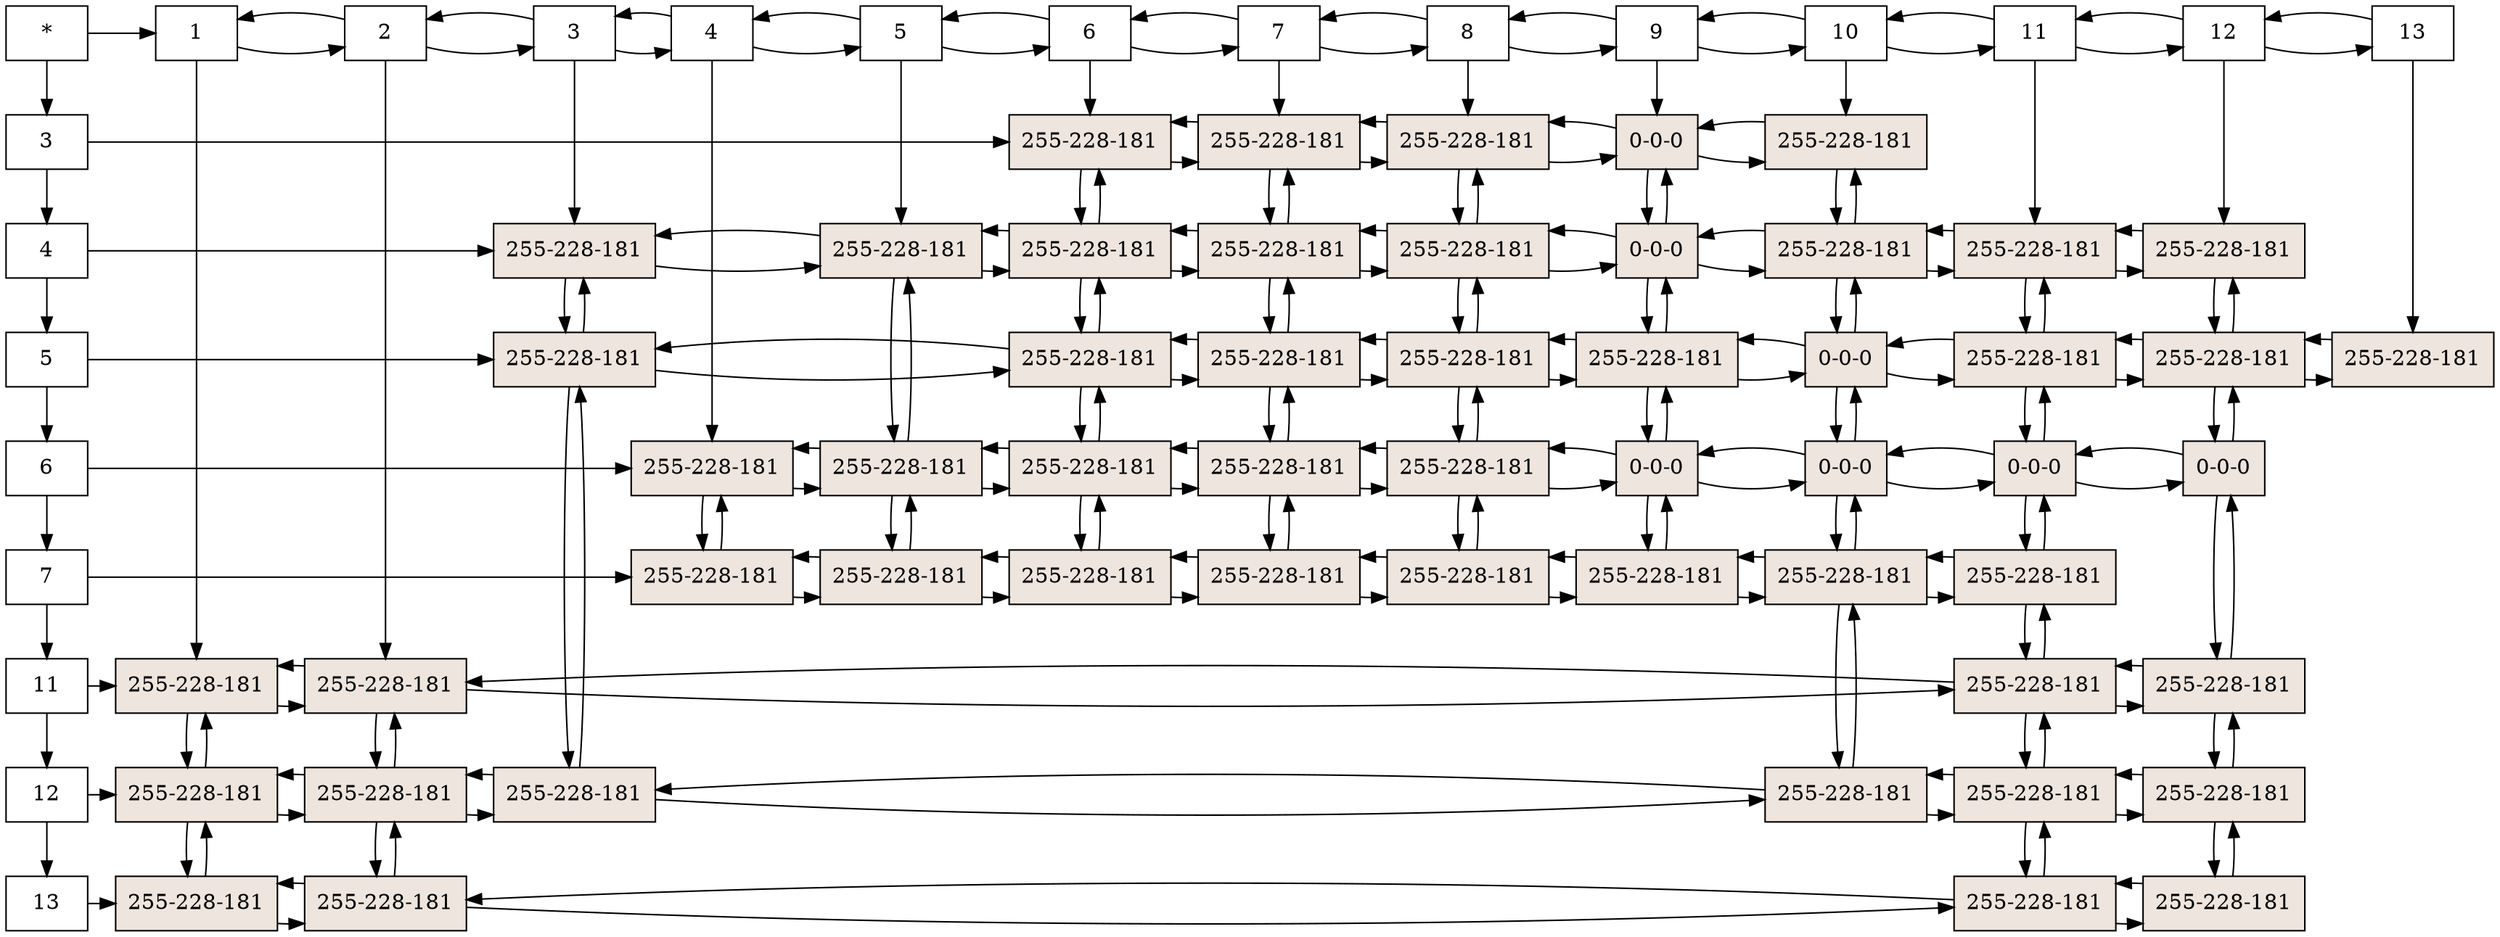 digraph G{
node [shape = box] 
raiz[label="*"  group=1];
11802408 [label="3" group = 1]; 
11841328 [label="4" group = 1]; 
11841960 [label="5" group = 1]; 
11843880 [label="6" group = 1]; 
11843912 [label="7" group = 1]; 
11843176 [label="11" group = 1]; 
11843944 [label="12" group = 1]; 
11844104 [label="13" group = 1]; 
11802408->11841328;
11841328->11841960;
11841960->11843880;
11843880->11843912;
11843912->11843176;
11843176->11843944;
11843944->11844104;
11843400 [label="1" group = 3]; 
11843816 [label="2" group = 4]; 
11841296 [label="3" group = 5]; 
11843240 [label="4" group = 6]; 
11841416 [label="5" group = 7]; 
11802376 [label="6" group = 8]; 
11802496 [label="7" group = 9]; 
11841032 [label="8" group = 10]; 
11841120 [label="9" group = 11]; 
11841208 [label="10" group = 12]; 
11841784 [label="11" group = 13]; 
11841872 [label="12" group = 14]; 
11843592 [label="13" group = 15]; 
11843400->11843816;
11843816->11843400;
11843816->11841296;
11841296->11843816;
11841296->11843240;
11843240->11841296;
11843240->11841416;
11841416->11843240;
11841416->11802376;
11802376->11841416;
11802376->11802496;
11802496->11802376;
11802496->11841032;
11841032->11802496;
11841032->11841120;
11841120->11841032;
11841120->11841208;
11841208->11841120;
11841208->11841784;
11841784->11841208;
11841784->11841872;
11841872->11841784;
11841872->11843592;
11843592->11841872;
raiz -> 11802408;
raiz -> 11843400;
{ rank  = same; raiz 11843400; 11843816; 11841296; 11843240; 11841416; 11802376; 11802496; 11841032; 11841120; 11841208; 11841784; 11841872; 11843592; }
11844608 [style=filled,fillcolor=seashell2,label= "255-228-181" group = 3 ]; 
11844664 [style=filled,fillcolor=seashell2,label= "255-228-181" group = 3 ]; 
11844832 [style=filled,fillcolor=seashell2,label= "255-228-181" group = 3 ]; 
11845672 [style=filled,fillcolor=seashell2,label= "255-228-181" group = 4 ]; 
11845728 [style=filled,fillcolor=seashell2,label= "255-228-181" group = 4 ]; 
11845896 [style=filled,fillcolor=seashell2,label= "255-228-181" group = 4 ]; 
11841360 [style=filled,fillcolor=seashell2,label= "255-228-181" group = 5 ]; 
11841992 [style=filled,fillcolor=seashell2,label= "255-228-181" group = 5 ]; 
11844496 [style=filled,fillcolor=seashell2,label= "255-228-181" group = 5 ]; 
11842984 [style=filled,fillcolor=seashell2,label= "255-228-181" group = 6 ]; 
11842872 [style=filled,fillcolor=seashell2,label= "255-228-181" group = 6 ]; 
11841448 [style=filled,fillcolor=seashell2,label= "255-228-181" group = 7 ]; 
11842200 [style=filled,fillcolor=seashell2,label= "255-228-181" group = 7 ]; 
11845616 [style=filled,fillcolor=seashell2,label= "255-228-181" group = 7 ]; 
11802440 [style=filled,fillcolor=seashell2,label= "255-228-181" group = 8 ]; 
11841504 [style=filled,fillcolor=seashell2,label= "255-228-181" group = 8 ]; 
11842048 [style=filled,fillcolor=seashell2,label= "255-228-181" group = 8 ]; 
11842424 [style=filled,fillcolor=seashell2,label= "255-228-181" group = 8 ]; 
11844552 [style=filled,fillcolor=seashell2,label= "255-228-181" group = 8 ]; 
11802528 [style=filled,fillcolor=seashell2,label= "255-228-181" group = 9 ]; 
11841560 [style=filled,fillcolor=seashell2,label= "255-228-181" group = 9 ]; 
11842480 [style=filled,fillcolor=seashell2,label= "255-228-181" group = 9 ]; 
11842368 [style=filled,fillcolor=seashell2,label= "255-228-181" group = 9 ]; 
11844944 [style=filled,fillcolor=seashell2,label= "255-228-181" group = 9 ]; 
11841064 [style=filled,fillcolor=seashell2,label= "255-228-181" group = 10 ]; 
11841616 [style=filled,fillcolor=seashell2,label= "255-228-181" group = 10 ]; 
11842256 [style=filled,fillcolor=seashell2,label= "255-228-181" group = 10 ]; 
11842536 [style=filled,fillcolor=seashell2,label= "255-228-181" group = 10 ]; 
11844328 [style=filled,fillcolor=seashell2,label= "255-228-181" group = 10 ]; 
11841152 [style=filled,fillcolor=seashell2,label= "0-0-0" group = 11 ]; 
11841672 [style=filled,fillcolor=seashell2,label= "0-0-0" group = 11 ]; 
11842144 [style=filled,fillcolor=seashell2,label= "255-228-181" group = 11 ]; 
11842592 [style=filled,fillcolor=seashell2,label= "0-0-0" group = 11 ]; 
11845784 [style=filled,fillcolor=seashell2,label= "255-228-181" group = 11 ]; 
11841240 [style=filled,fillcolor=seashell2,label= "255-228-181" group = 12 ]; 
11841728 [style=filled,fillcolor=seashell2,label= "255-228-181" group = 12 ]; 
11842312 [style=filled,fillcolor=seashell2,label= "0-0-0" group = 12 ]; 
11842648 [style=filled,fillcolor=seashell2,label= "0-0-0" group = 12 ]; 
11844384 [style=filled,fillcolor=seashell2,label= "255-228-181" group = 12 ]; 
11844776 [style=filled,fillcolor=seashell2,label= "255-228-181" group = 12 ]; 
11841816 [style=filled,fillcolor=seashell2,label= "255-228-181" group = 13 ]; 
11842816 [style=filled,fillcolor=seashell2,label= "255-228-181" group = 13 ]; 
11842704 [style=filled,fillcolor=seashell2,label= "0-0-0" group = 13 ]; 
11845224 [style=filled,fillcolor=seashell2,label= "255-228-181" group = 13 ]; 
11845280 [style=filled,fillcolor=seashell2,label= "255-228-181" group = 13 ]; 
11844720 [style=filled,fillcolor=seashell2,label= "255-228-181" group = 13 ]; 
11844888 [style=filled,fillcolor=seashell2,label= "255-228-181" group = 13 ]; 
11841904 [style=filled,fillcolor=seashell2,label= "255-228-181" group = 14 ]; 
11843040 [style=filled,fillcolor=seashell2,label= "255-228-181" group = 14 ]; 
11842760 [style=filled,fillcolor=seashell2,label= "0-0-0" group = 14 ]; 
11845000 [style=filled,fillcolor=seashell2,label= "255-228-181" group = 14 ]; 
11845840 [style=filled,fillcolor=seashell2,label= "255-228-181" group = 14 ]; 
11844440 [style=filled,fillcolor=seashell2,label= "255-228-181" group = 14 ]; 
11842928 [style=filled,fillcolor=seashell2,label= "255-228-181" group = 15 ]; 
11802408->11802440;
11802440->11802528;
11802528->11802440;
11802528->11841064;
11841064->11802528;
11841064->11841152;
11841152->11841064;
11841152->11841240;
11841240->11841152;
{ rank = same; 11802408; 11802440; 11802528; 11841064; 11841152; 11841240; }
11841328->11841360;
11841360->11841448;
11841448->11841360;
11841448->11841504;
11841504->11841448;
11841504->11841560;
11841560->11841504;
11841560->11841616;
11841616->11841560;
11841616->11841672;
11841672->11841616;
11841672->11841728;
11841728->11841672;
11841728->11841816;
11841816->11841728;
11841816->11841904;
11841904->11841816;
{ rank = same; 11841328; 11841360; 11841448; 11841504; 11841560; 11841616; 11841672; 11841728; 11841816; 11841904; }
11841960->11841992;
11841992->11842048;
11842048->11841992;
11842048->11842480;
11842480->11842048;
11842480->11842256;
11842256->11842480;
11842256->11842144;
11842144->11842256;
11842144->11842312;
11842312->11842144;
11842312->11842816;
11842816->11842312;
11842816->11843040;
11843040->11842816;
11843040->11842928;
11842928->11843040;
{ rank = same; 11841960; 11841992; 11842048; 11842480; 11842256; 11842144; 11842312; 11842816; 11843040; 11842928; }
11843880->11842984;
11842984->11842200;
11842200->11842984;
11842200->11842424;
11842424->11842200;
11842424->11842368;
11842368->11842424;
11842368->11842536;
11842536->11842368;
11842536->11842592;
11842592->11842536;
11842592->11842648;
11842648->11842592;
11842648->11842704;
11842704->11842648;
11842704->11842760;
11842760->11842704;
{ rank = same; 11843880; 11842984; 11842200; 11842424; 11842368; 11842536; 11842592; 11842648; 11842704; 11842760; }
11843912->11842872;
11842872->11845616;
11845616->11842872;
11845616->11844552;
11844552->11845616;
11844552->11844944;
11844944->11844552;
11844944->11844328;
11844328->11844944;
11844328->11845784;
11845784->11844328;
11845784->11844384;
11844384->11845784;
11844384->11845224;
11845224->11844384;
{ rank = same; 11843912; 11842872; 11845616; 11844552; 11844944; 11844328; 11845784; 11844384; 11845224; }
11843176->11844608;
11844608->11845672;
11845672->11844608;
11845672->11845280;
11845280->11845672;
11845280->11845000;
11845000->11845280;
{ rank = same; 11843176; 11844608; 11845672; 11845280; 11845000; }
11843944->11844664;
11844664->11845728;
11845728->11844664;
11845728->11844496;
11844496->11845728;
11844496->11844776;
11844776->11844496;
11844776->11844720;
11844720->11844776;
11844720->11845840;
11845840->11844720;
{ rank = same; 11843944; 11844664; 11845728; 11844496; 11844776; 11844720; 11845840; }
11844104->11844832;
11844832->11845896;
11845896->11844832;
11845896->11844888;
11844888->11845896;
11844888->11844440;
11844440->11844888;
{ rank = same; 11844104; 11844832; 11845896; 11844888; 11844440; }
11843400->11844608;
11844608->11844664;
11844664->11844608;
11844664->11844832;
11844832->11844664;
11843816->11845672;
11845672->11845728;
11845728->11845672;
11845728->11845896;
11845896->11845728;
11841296->11841360;
11841360->11841992;
11841992->11841360;
11841992->11844496;
11844496->11841992;
11843240->11842984;
11842984->11842872;
11842872->11842984;
11841416->11841448;
11841448->11842200;
11842200->11841448;
11842200->11845616;
11845616->11842200;
11802376->11802440;
11802440->11841504;
11841504->11802440;
11841504->11842048;
11842048->11841504;
11842048->11842424;
11842424->11842048;
11842424->11844552;
11844552->11842424;
11802496->11802528;
11802528->11841560;
11841560->11802528;
11841560->11842480;
11842480->11841560;
11842480->11842368;
11842368->11842480;
11842368->11844944;
11844944->11842368;
11841032->11841064;
11841064->11841616;
11841616->11841064;
11841616->11842256;
11842256->11841616;
11842256->11842536;
11842536->11842256;
11842536->11844328;
11844328->11842536;
11841120->11841152;
11841152->11841672;
11841672->11841152;
11841672->11842144;
11842144->11841672;
11842144->11842592;
11842592->11842144;
11842592->11845784;
11845784->11842592;
11841208->11841240;
11841240->11841728;
11841728->11841240;
11841728->11842312;
11842312->11841728;
11842312->11842648;
11842648->11842312;
11842648->11844384;
11844384->11842648;
11844384->11844776;
11844776->11844384;
11841784->11841816;
11841816->11842816;
11842816->11841816;
11842816->11842704;
11842704->11842816;
11842704->11845224;
11845224->11842704;
11845224->11845280;
11845280->11845224;
11845280->11844720;
11844720->11845280;
11844720->11844888;
11844888->11844720;
11841872->11841904;
11841904->11843040;
11843040->11841904;
11843040->11842760;
11842760->11843040;
11842760->11845000;
11845000->11842760;
11845000->11845840;
11845840->11845000;
11845840->11844440;
11844440->11845840;
11843592->11842928;
}
